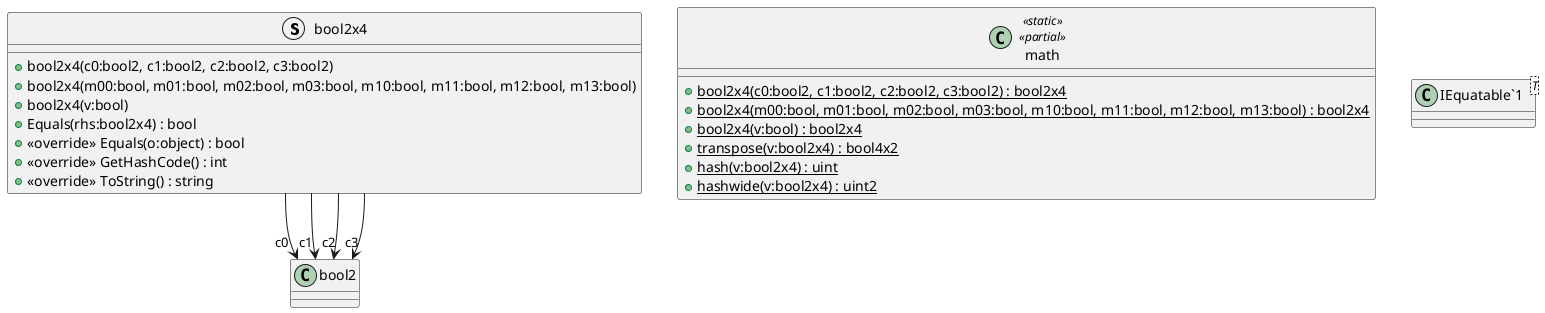 @startuml
struct bool2x4 {
    + bool2x4(c0:bool2, c1:bool2, c2:bool2, c3:bool2)
    + bool2x4(m00:bool, m01:bool, m02:bool, m03:bool, m10:bool, m11:bool, m12:bool, m13:bool)
    + bool2x4(v:bool)
    + Equals(rhs:bool2x4) : bool
    + <<override>> Equals(o:object) : bool
    + <<override>> GetHashCode() : int
    + <<override>> ToString() : string
}
class math <<static>> <<partial>> {
    + {static} bool2x4(c0:bool2, c1:bool2, c2:bool2, c3:bool2) : bool2x4
    + {static} bool2x4(m00:bool, m01:bool, m02:bool, m03:bool, m10:bool, m11:bool, m12:bool, m13:bool) : bool2x4
    + {static} bool2x4(v:bool) : bool2x4
    + {static} transpose(v:bool2x4) : bool4x2
    + {static} hash(v:bool2x4) : uint
    + {static} hashwide(v:bool2x4) : uint2
}
class "IEquatable`1"<T> {
}
bool2x4 --> "c0" bool2
bool2x4 --> "c1" bool2
bool2x4 --> "c2" bool2
bool2x4 --> "c3" bool2
@enduml
